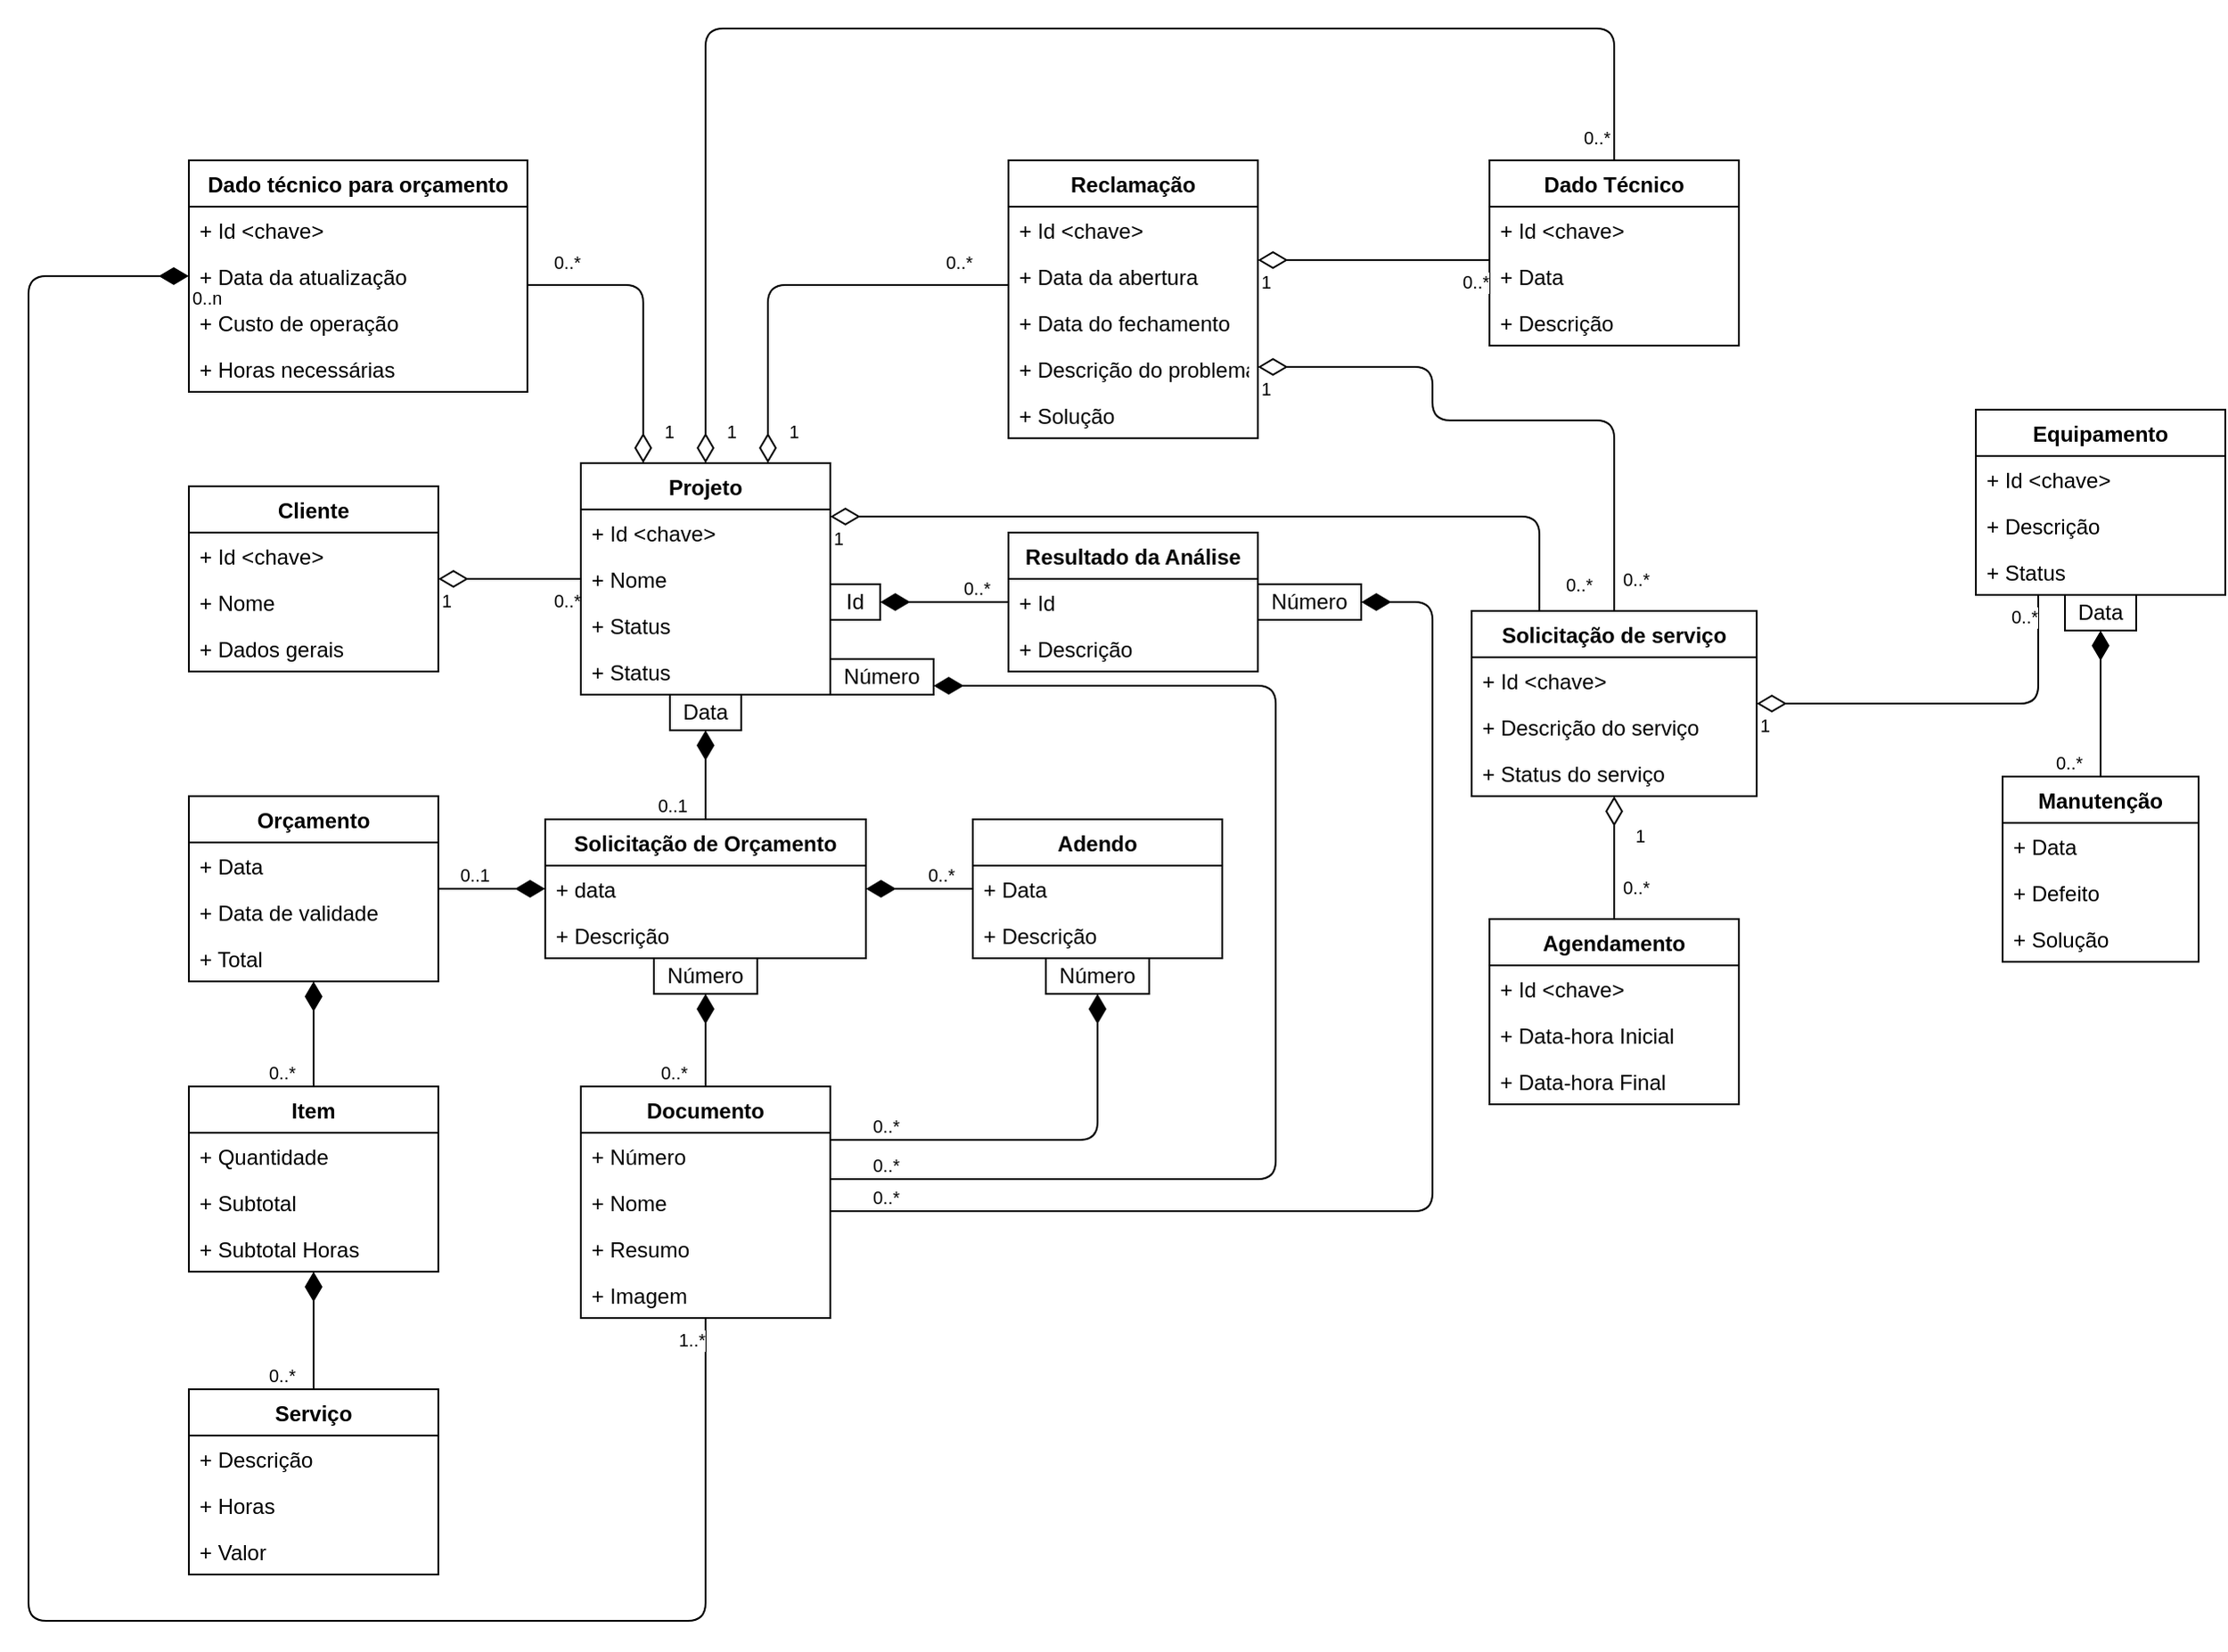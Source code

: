 <mxfile version="13.1.2" type="google"><diagram id="Xtl_frcXwv0-rgg527Lv" name="Page-1"><mxGraphModel dx="865" dy="480" grid="1" gridSize="10" guides="1" tooltips="1" connect="1" arrows="1" fold="1" page="1" pageScale="1" pageWidth="1654" pageHeight="1169" math="0" shadow="0"><root><mxCell id="0"/><mxCell id="1" parent="0"/><mxCell id="OurGnetzoIfqYO8myGgd-20" value="" style="endArrow=none;html=1;endSize=12;startArrow=diamondThin;startSize=14;startFill=0;edgeStyle=orthogonalEdgeStyle;endFill=0;" parent="1" source="OurGnetzoIfqYO8myGgd-1" target="OurGnetzoIfqYO8myGgd-5" edge="1"><mxGeometry relative="1" as="geometry"><mxPoint x="462" y="404" as="sourcePoint"/><mxPoint x="622" y="404" as="targetPoint"/></mxGeometry></mxCell><mxCell id="OurGnetzoIfqYO8myGgd-21" value="1" style="resizable=0;html=1;align=left;verticalAlign=top;labelBackgroundColor=#ffffff;fontSize=10;" parent="OurGnetzoIfqYO8myGgd-20" connectable="0" vertex="1"><mxGeometry x="-1" relative="1" as="geometry"/></mxCell><mxCell id="OurGnetzoIfqYO8myGgd-22" value="0..*" style="resizable=0;html=1;align=right;verticalAlign=top;labelBackgroundColor=#ffffff;fontSize=10;" parent="OurGnetzoIfqYO8myGgd-20" connectable="0" vertex="1"><mxGeometry x="1" relative="1" as="geometry"/></mxCell><mxCell id="OurGnetzoIfqYO8myGgd-30" value="" style="endArrow=none;html=1;endSize=12;startArrow=diamondThin;startSize=14;startFill=1;edgeStyle=orthogonalEdgeStyle;endFill=0;exitX=0.5;exitY=1;exitDx=0;exitDy=0;" parent="1" source="MO0hjZRRdc9HG1jLuYUT-18" target="OurGnetzoIfqYO8myGgd-23" edge="1"><mxGeometry relative="1" as="geometry"><mxPoint x="582" y="510" as="sourcePoint"/><mxPoint x="632" y="454" as="targetPoint"/></mxGeometry></mxCell><mxCell id="OurGnetzoIfqYO8myGgd-31" value="" style="resizable=0;html=1;align=left;verticalAlign=top;labelBackgroundColor=#ffffff;fontSize=10;" parent="OurGnetzoIfqYO8myGgd-30" connectable="0" vertex="1"><mxGeometry x="-1" relative="1" as="geometry"/></mxCell><mxCell id="OurGnetzoIfqYO8myGgd-32" value="0..1" style="resizable=0;html=1;align=right;verticalAlign=top;labelBackgroundColor=#ffffff;fontSize=10;" parent="OurGnetzoIfqYO8myGgd-30" connectable="0" vertex="1"><mxGeometry x="1" relative="1" as="geometry"><mxPoint x="-10" y="-20" as="offset"/></mxGeometry></mxCell><mxCell id="OurGnetzoIfqYO8myGgd-37" value="" style="endArrow=none;html=1;endSize=12;startArrow=diamondThin;startSize=14;startFill=1;edgeStyle=orthogonalEdgeStyle;endFill=0;exitX=0.5;exitY=1;exitDx=0;exitDy=0;" parent="1" source="MO0hjZRRdc9HG1jLuYUT-7" target="OurGnetzoIfqYO8myGgd-33" edge="1"><mxGeometry relative="1" as="geometry"><mxPoint x="582" y="660" as="sourcePoint"/><mxPoint x="712" y="654" as="targetPoint"/></mxGeometry></mxCell><mxCell id="OurGnetzoIfqYO8myGgd-38" value="" style="resizable=0;html=1;align=left;verticalAlign=top;labelBackgroundColor=#ffffff;fontSize=10;" parent="OurGnetzoIfqYO8myGgd-37" connectable="0" vertex="1"><mxGeometry x="-1" relative="1" as="geometry"/></mxCell><mxCell id="OurGnetzoIfqYO8myGgd-39" value="0..*" style="resizable=0;html=1;align=right;verticalAlign=top;labelBackgroundColor=#ffffff;fontSize=10;" parent="OurGnetzoIfqYO8myGgd-37" connectable="0" vertex="1"><mxGeometry x="1" relative="1" as="geometry"><mxPoint x="-10" y="-20" as="offset"/></mxGeometry></mxCell><mxCell id="OurGnetzoIfqYO8myGgd-44" value="" style="endArrow=none;html=1;endSize=12;startArrow=diamondThin;startSize=14;startFill=1;edgeStyle=orthogonalEdgeStyle;endFill=0;" parent="1" source="OurGnetzoIfqYO8myGgd-23" target="OurGnetzoIfqYO8myGgd-40" edge="1"><mxGeometry relative="1" as="geometry"><mxPoint x="592" y="632" as="sourcePoint"/><mxPoint x="592" y="754" as="targetPoint"/></mxGeometry></mxCell><mxCell id="OurGnetzoIfqYO8myGgd-45" value="" style="resizable=0;html=1;align=left;verticalAlign=top;labelBackgroundColor=#ffffff;fontSize=10;" parent="OurGnetzoIfqYO8myGgd-44" connectable="0" vertex="1"><mxGeometry x="-1" relative="1" as="geometry"/></mxCell><mxCell id="OurGnetzoIfqYO8myGgd-46" value="0..*" style="resizable=0;html=1;align=right;verticalAlign=top;labelBackgroundColor=#ffffff;fontSize=10;" parent="OurGnetzoIfqYO8myGgd-44" connectable="0" vertex="1"><mxGeometry x="1" relative="1" as="geometry"><mxPoint x="-10" y="-20" as="offset"/></mxGeometry></mxCell><mxCell id="OurGnetzoIfqYO8myGgd-47" value="" style="endArrow=none;html=1;endSize=12;startArrow=diamondThin;startSize=14;startFill=1;edgeStyle=orthogonalEdgeStyle;endFill=0;exitX=0.5;exitY=1;exitDx=0;exitDy=0;" parent="1" source="MO0hjZRRdc9HG1jLuYUT-8" target="OurGnetzoIfqYO8myGgd-33" edge="1"><mxGeometry relative="1" as="geometry"><mxPoint x="802" y="690" as="sourcePoint"/><mxPoint x="592" y="754.0" as="targetPoint"/><Array as="points"><mxPoint x="802" y="724"/></Array></mxGeometry></mxCell><mxCell id="OurGnetzoIfqYO8myGgd-48" value="" style="resizable=0;html=1;align=left;verticalAlign=top;labelBackgroundColor=#ffffff;fontSize=10;" parent="OurGnetzoIfqYO8myGgd-47" connectable="0" vertex="1"><mxGeometry x="-1" relative="1" as="geometry"/></mxCell><mxCell id="OurGnetzoIfqYO8myGgd-49" value="0..*" style="resizable=0;html=1;align=right;verticalAlign=top;labelBackgroundColor=#ffffff;fontSize=10;" parent="OurGnetzoIfqYO8myGgd-47" connectable="0" vertex="1"><mxGeometry x="1" relative="1" as="geometry"><mxPoint x="39.72" y="-20" as="offset"/></mxGeometry></mxCell><mxCell id="OurGnetzoIfqYO8myGgd-53" value="" style="endArrow=none;html=1;endSize=12;startArrow=diamondThin;startSize=14;startFill=1;edgeStyle=orthogonalEdgeStyle;endFill=0;exitX=1;exitY=0.75;exitDx=0;exitDy=0;" parent="1" source="MO0hjZRRdc9HG1jLuYUT-10" target="OurGnetzoIfqYO8myGgd-33" edge="1"><mxGeometry relative="1" as="geometry"><mxPoint x="730" y="459" as="sourcePoint"/><mxPoint x="672" y="805.966" as="targetPoint"/><Array as="points"><mxPoint x="902" y="469"/><mxPoint x="902" y="746"/></Array></mxGeometry></mxCell><mxCell id="OurGnetzoIfqYO8myGgd-54" value="" style="resizable=0;html=1;align=left;verticalAlign=top;labelBackgroundColor=#ffffff;fontSize=10;" parent="OurGnetzoIfqYO8myGgd-53" connectable="0" vertex="1"><mxGeometry x="-1" relative="1" as="geometry"/></mxCell><mxCell id="OurGnetzoIfqYO8myGgd-55" value="0..*" style="resizable=0;html=1;align=right;verticalAlign=top;labelBackgroundColor=#ffffff;fontSize=10;" parent="OurGnetzoIfqYO8myGgd-53" connectable="0" vertex="1"><mxGeometry x="1" relative="1" as="geometry"><mxPoint x="39.72" y="-20" as="offset"/></mxGeometry></mxCell><mxCell id="OurGnetzoIfqYO8myGgd-60" value="" style="endArrow=none;html=1;endSize=12;startArrow=diamondThin;startSize=14;startFill=1;edgeStyle=orthogonalEdgeStyle;endFill=0;exitX=1;exitY=0.5;exitDx=0;exitDy=0;" parent="1" source="MO0hjZRRdc9HG1jLuYUT-9" target="OurGnetzoIfqYO8myGgd-56" edge="1"><mxGeometry relative="1" as="geometry"><mxPoint x="710" y="422" as="sourcePoint"/><mxPoint x="857" y="424.0" as="targetPoint"/></mxGeometry></mxCell><mxCell id="OurGnetzoIfqYO8myGgd-61" value="" style="resizable=0;html=1;align=left;verticalAlign=top;labelBackgroundColor=#ffffff;fontSize=10;" parent="OurGnetzoIfqYO8myGgd-60" connectable="0" vertex="1"><mxGeometry x="-1" relative="1" as="geometry"/></mxCell><mxCell id="OurGnetzoIfqYO8myGgd-62" value="0..*" style="resizable=0;html=1;align=right;verticalAlign=top;labelBackgroundColor=#ffffff;fontSize=10;" parent="OurGnetzoIfqYO8myGgd-60" connectable="0" vertex="1"><mxGeometry x="1" relative="1" as="geometry"><mxPoint x="-10" y="-20" as="offset"/></mxGeometry></mxCell><mxCell id="OurGnetzoIfqYO8myGgd-63" value="" style="endArrow=none;html=1;endSize=12;startArrow=diamondThin;startSize=14;startFill=1;edgeStyle=orthogonalEdgeStyle;endFill=0;exitX=1;exitY=0.5;exitDx=0;exitDy=0;" parent="1" source="MO0hjZRRdc9HG1jLuYUT-13" target="OurGnetzoIfqYO8myGgd-33" edge="1"><mxGeometry relative="1" as="geometry"><mxPoint x="990" y="470" as="sourcePoint"/><mxPoint x="662" y="803.966" as="targetPoint"/><Array as="points"><mxPoint x="990" y="422"/><mxPoint x="990" y="764"/></Array></mxGeometry></mxCell><mxCell id="OurGnetzoIfqYO8myGgd-64" value="" style="resizable=0;html=1;align=left;verticalAlign=top;labelBackgroundColor=#ffffff;fontSize=10;" parent="OurGnetzoIfqYO8myGgd-63" connectable="0" vertex="1"><mxGeometry x="-1" relative="1" as="geometry"/></mxCell><mxCell id="OurGnetzoIfqYO8myGgd-65" value="0..*" style="resizable=0;html=1;align=right;verticalAlign=top;labelBackgroundColor=#ffffff;fontSize=10;" parent="OurGnetzoIfqYO8myGgd-63" connectable="0" vertex="1"><mxGeometry x="1" relative="1" as="geometry"><mxPoint x="39.72" y="-20" as="offset"/></mxGeometry></mxCell><mxCell id="OurGnetzoIfqYO8myGgd-70" value="" style="endArrow=none;html=1;endSize=12;startArrow=diamondThin;startSize=14;startFill=1;edgeStyle=orthogonalEdgeStyle;endFill=0;" parent="1" source="OurGnetzoIfqYO8myGgd-23" target="OurGnetzoIfqYO8myGgd-66" edge="1"><mxGeometry relative="1" as="geometry"><mxPoint x="682" y="593" as="sourcePoint"/><mxPoint x="402" y="594" as="targetPoint"/></mxGeometry></mxCell><mxCell id="OurGnetzoIfqYO8myGgd-71" value="" style="resizable=0;html=1;align=left;verticalAlign=top;labelBackgroundColor=#ffffff;fontSize=10;" parent="OurGnetzoIfqYO8myGgd-70" connectable="0" vertex="1"><mxGeometry x="-1" relative="1" as="geometry"/></mxCell><mxCell id="OurGnetzoIfqYO8myGgd-72" value="0..1" style="resizable=0;html=1;align=right;verticalAlign=top;labelBackgroundColor=#ffffff;fontSize=10;" parent="OurGnetzoIfqYO8myGgd-70" connectable="0" vertex="1"><mxGeometry x="1" relative="1" as="geometry"><mxPoint x="29.95" y="-20" as="offset"/></mxGeometry></mxCell><mxCell id="fzng8ZVXd2owZVXZDrKV-5" value="" style="endArrow=none;html=1;endSize=12;startArrow=diamondThin;startSize=14;startFill=1;edgeStyle=orthogonalEdgeStyle;endFill=0;" parent="1" source="OurGnetzoIfqYO8myGgd-66" target="fzng8ZVXd2owZVXZDrKV-1" edge="1"><mxGeometry relative="1" as="geometry"><mxPoint x="402" y="635" as="sourcePoint"/><mxPoint x="402" y="757" as="targetPoint"/></mxGeometry></mxCell><mxCell id="fzng8ZVXd2owZVXZDrKV-6" value="" style="resizable=0;html=1;align=left;verticalAlign=top;labelBackgroundColor=#ffffff;fontSize=10;" parent="fzng8ZVXd2owZVXZDrKV-5" connectable="0" vertex="1"><mxGeometry x="-1" relative="1" as="geometry"/></mxCell><mxCell id="fzng8ZVXd2owZVXZDrKV-7" value="0..*" style="resizable=0;html=1;align=right;verticalAlign=top;labelBackgroundColor=#ffffff;fontSize=10;" parent="fzng8ZVXd2owZVXZDrKV-5" connectable="0" vertex="1"><mxGeometry x="1" relative="1" as="geometry"><mxPoint x="-10" y="-20" as="offset"/></mxGeometry></mxCell><mxCell id="fzng8ZVXd2owZVXZDrKV-12" value="" style="endArrow=none;html=1;endSize=12;startArrow=diamondThin;startSize=14;startFill=1;edgeStyle=orthogonalEdgeStyle;endFill=0;" parent="1" source="fzng8ZVXd2owZVXZDrKV-1" target="fzng8ZVXd2owZVXZDrKV-8" edge="1"><mxGeometry relative="1" as="geometry"><mxPoint x="372.0" y="645" as="sourcePoint"/><mxPoint x="372.0" y="704" as="targetPoint"/></mxGeometry></mxCell><mxCell id="fzng8ZVXd2owZVXZDrKV-13" value="" style="resizable=0;html=1;align=left;verticalAlign=top;labelBackgroundColor=#ffffff;fontSize=10;" parent="fzng8ZVXd2owZVXZDrKV-12" connectable="0" vertex="1"><mxGeometry x="-1" relative="1" as="geometry"/></mxCell><mxCell id="fzng8ZVXd2owZVXZDrKV-14" value="0..*" style="resizable=0;html=1;align=right;verticalAlign=top;labelBackgroundColor=#ffffff;fontSize=10;" parent="fzng8ZVXd2owZVXZDrKV-12" connectable="0" vertex="1"><mxGeometry x="1" relative="1" as="geometry"><mxPoint x="-10" y="-20" as="offset"/></mxGeometry></mxCell><mxCell id="fzng8ZVXd2owZVXZDrKV-27" value="" style="endArrow=none;html=1;endSize=12;startArrow=diamondThin;startSize=14;startFill=0;edgeStyle=orthogonalEdgeStyle;endFill=0;" parent="1" source="OurGnetzoIfqYO8myGgd-5" target="fzng8ZVXd2owZVXZDrKV-20" edge="1"><mxGeometry relative="1" as="geometry"><mxPoint x="802.0" y="357" as="sourcePoint"/><mxPoint x="1000" y="400" as="targetPoint"/><Array as="points"><mxPoint x="1050" y="374"/></Array></mxGeometry></mxCell><mxCell id="fzng8ZVXd2owZVXZDrKV-28" value="1" style="resizable=0;html=1;align=left;verticalAlign=top;labelBackgroundColor=#ffffff;fontSize=10;" parent="fzng8ZVXd2owZVXZDrKV-27" connectable="0" vertex="1"><mxGeometry x="-1" relative="1" as="geometry"/></mxCell><mxCell id="fzng8ZVXd2owZVXZDrKV-29" value="0..*" style="resizable=0;html=1;align=right;verticalAlign=top;labelBackgroundColor=#ffffff;fontSize=10;" parent="fzng8ZVXd2owZVXZDrKV-27" connectable="0" vertex="1"><mxGeometry x="1" relative="1" as="geometry"><mxPoint x="30" y="-27" as="offset"/></mxGeometry></mxCell><mxCell id="fzng8ZVXd2owZVXZDrKV-30" value="" style="endArrow=none;html=1;endSize=12;startArrow=diamondThin;startSize=14;startFill=0;edgeStyle=orthogonalEdgeStyle;endFill=0;" parent="1" source="fzng8ZVXd2owZVXZDrKV-20" target="fzng8ZVXd2owZVXZDrKV-15" edge="1"><mxGeometry relative="1" as="geometry"><mxPoint x="1302" y="444" as="sourcePoint"/><mxPoint x="1302" y="524" as="targetPoint"/></mxGeometry></mxCell><mxCell id="fzng8ZVXd2owZVXZDrKV-31" value="1" style="resizable=0;html=1;align=left;verticalAlign=top;labelBackgroundColor=#ffffff;fontSize=10;" parent="fzng8ZVXd2owZVXZDrKV-30" connectable="0" vertex="1"><mxGeometry x="-1" relative="1" as="geometry"><mxPoint x="10" y="10" as="offset"/></mxGeometry></mxCell><mxCell id="fzng8ZVXd2owZVXZDrKV-32" value="0..*" style="resizable=0;html=1;align=right;verticalAlign=top;labelBackgroundColor=#ffffff;fontSize=10;" parent="fzng8ZVXd2owZVXZDrKV-30" connectable="0" vertex="1"><mxGeometry x="1" relative="1" as="geometry"><mxPoint x="20" y="-30" as="offset"/></mxGeometry></mxCell><mxCell id="fzng8ZVXd2owZVXZDrKV-37" value="" style="endArrow=none;html=1;endSize=12;startArrow=diamondThin;startSize=14;startFill=0;edgeStyle=orthogonalEdgeStyle;endFill=0;" parent="1" source="fzng8ZVXd2owZVXZDrKV-20" target="fzng8ZVXd2owZVXZDrKV-33" edge="1"><mxGeometry relative="1" as="geometry"><mxPoint x="662" y="384" as="sourcePoint"/><mxPoint x="1082" y="384" as="targetPoint"/><Array as="points"><mxPoint x="1330" y="479"/></Array></mxGeometry></mxCell><mxCell id="fzng8ZVXd2owZVXZDrKV-38" value="1" style="resizable=0;html=1;align=left;verticalAlign=top;labelBackgroundColor=#ffffff;fontSize=10;" parent="fzng8ZVXd2owZVXZDrKV-37" connectable="0" vertex="1"><mxGeometry x="-1" relative="1" as="geometry"/></mxCell><mxCell id="fzng8ZVXd2owZVXZDrKV-39" value="0..*" style="resizable=0;html=1;align=right;verticalAlign=top;labelBackgroundColor=#ffffff;fontSize=10;" parent="fzng8ZVXd2owZVXZDrKV-37" connectable="0" vertex="1"><mxGeometry x="1" relative="1" as="geometry"/></mxCell><mxCell id="fzng8ZVXd2owZVXZDrKV-44" value="" style="endArrow=none;html=1;endSize=12;startArrow=diamondThin;startSize=14;startFill=1;edgeStyle=orthogonalEdgeStyle;entryX=0.5;entryY=0;entryDx=0;entryDy=0;endFill=0;exitX=0.5;exitY=1;exitDx=0;exitDy=0;" parent="1" source="MO0hjZRRdc9HG1jLuYUT-4" target="fzng8ZVXd2owZVXZDrKV-40" edge="1"><mxGeometry relative="1" as="geometry"><mxPoint x="1365" y="460" as="sourcePoint"/><mxPoint x="592" y="554" as="targetPoint"/></mxGeometry></mxCell><mxCell id="fzng8ZVXd2owZVXZDrKV-45" value="" style="resizable=0;html=1;align=left;verticalAlign=top;labelBackgroundColor=#ffffff;fontSize=10;" parent="fzng8ZVXd2owZVXZDrKV-44" connectable="0" vertex="1"><mxGeometry x="-1" relative="1" as="geometry"/></mxCell><mxCell id="fzng8ZVXd2owZVXZDrKV-46" value="0..*" style="resizable=0;html=1;align=right;verticalAlign=top;labelBackgroundColor=#ffffff;fontSize=10;" parent="fzng8ZVXd2owZVXZDrKV-44" connectable="0" vertex="1"><mxGeometry x="1" relative="1" as="geometry"><mxPoint x="-10" y="-20" as="offset"/></mxGeometry></mxCell><mxCell id="fzng8ZVXd2owZVXZDrKV-52" value="" style="endArrow=none;html=1;endSize=12;startArrow=diamondThin;startSize=14;startFill=1;edgeStyle=orthogonalEdgeStyle;endFill=0;" parent="1" source="fzng8ZVXd2owZVXZDrKV-47" target="OurGnetzoIfqYO8myGgd-33" edge="1"><mxGeometry relative="1" as="geometry"><mxPoint x="2" y="635" as="sourcePoint"/><mxPoint x="162" y="635" as="targetPoint"/><Array as="points"><mxPoint x="202" y="239"/><mxPoint x="202" y="994"/><mxPoint x="582" y="994"/></Array></mxGeometry></mxCell><mxCell id="fzng8ZVXd2owZVXZDrKV-53" value="0..n" style="resizable=0;html=1;align=left;verticalAlign=top;labelBackgroundColor=#ffffff;fontSize=10;" parent="fzng8ZVXd2owZVXZDrKV-52" connectable="0" vertex="1"><mxGeometry x="-1" relative="1" as="geometry"/></mxCell><mxCell id="fzng8ZVXd2owZVXZDrKV-54" value="1..*" style="resizable=0;html=1;align=right;verticalAlign=top;labelBackgroundColor=#ffffff;fontSize=10;" parent="fzng8ZVXd2owZVXZDrKV-52" connectable="0" vertex="1"><mxGeometry x="1" relative="1" as="geometry"/></mxCell><mxCell id="fzng8ZVXd2owZVXZDrKV-55" value="" style="endArrow=none;html=1;endSize=12;startArrow=diamondThin;startSize=14;startFill=0;edgeStyle=orthogonalEdgeStyle;exitX=0.25;exitY=0;exitDx=0;exitDy=0;endFill=0;" parent="1" source="OurGnetzoIfqYO8myGgd-5" target="fzng8ZVXd2owZVXZDrKV-47" edge="1"><mxGeometry relative="1" as="geometry"><mxPoint x="622" y="204" as="sourcePoint"/><mxPoint x="522" y="323" as="targetPoint"/><Array as="points"><mxPoint x="547" y="244"/></Array></mxGeometry></mxCell><mxCell id="fzng8ZVXd2owZVXZDrKV-56" value="1" style="resizable=0;html=1;align=left;verticalAlign=top;labelBackgroundColor=#ffffff;fontSize=10;" parent="fzng8ZVXd2owZVXZDrKV-55" connectable="0" vertex="1"><mxGeometry x="-1" relative="1" as="geometry"><mxPoint x="10" y="-30" as="offset"/></mxGeometry></mxCell><mxCell id="fzng8ZVXd2owZVXZDrKV-57" value="0..*" style="resizable=0;html=1;align=right;verticalAlign=top;labelBackgroundColor=#ffffff;fontSize=10;" parent="fzng8ZVXd2owZVXZDrKV-55" connectable="0" vertex="1"><mxGeometry x="1" relative="1" as="geometry"><mxPoint x="30" y="-25" as="offset"/></mxGeometry></mxCell><mxCell id="fzng8ZVXd2owZVXZDrKV-64" value="" style="endArrow=none;html=1;endSize=12;startArrow=diamondThin;startSize=14;startFill=0;edgeStyle=orthogonalEdgeStyle;exitX=0.75;exitY=0;exitDx=0;exitDy=0;endFill=0;" parent="1" source="OurGnetzoIfqYO8myGgd-5" target="fzng8ZVXd2owZVXZDrKV-58" edge="1"><mxGeometry relative="1" as="geometry"><mxPoint x="557" y="354" as="sourcePoint"/><mxPoint x="492" y="249" as="targetPoint"/><Array as="points"><mxPoint x="617" y="244"/></Array></mxGeometry></mxCell><mxCell id="fzng8ZVXd2owZVXZDrKV-65" value="1" style="resizable=0;html=1;align=left;verticalAlign=top;labelBackgroundColor=#ffffff;fontSize=10;" parent="fzng8ZVXd2owZVXZDrKV-64" connectable="0" vertex="1"><mxGeometry x="-1" relative="1" as="geometry"><mxPoint x="10" y="-30" as="offset"/></mxGeometry></mxCell><mxCell id="fzng8ZVXd2owZVXZDrKV-66" value="0..*" style="resizable=0;html=1;align=right;verticalAlign=top;labelBackgroundColor=#ffffff;fontSize=10;" parent="fzng8ZVXd2owZVXZDrKV-64" connectable="0" vertex="1"><mxGeometry x="1" relative="1" as="geometry"><mxPoint x="-20" y="-25" as="offset"/></mxGeometry></mxCell><mxCell id="fzng8ZVXd2owZVXZDrKV-67" value="" style="endArrow=none;html=1;endSize=12;startArrow=diamondThin;startSize=14;startFill=0;edgeStyle=orthogonalEdgeStyle;entryX=0.5;entryY=0;entryDx=0;entryDy=0;endFill=0;" parent="1" source="fzng8ZVXd2owZVXZDrKV-58" target="fzng8ZVXd2owZVXZDrKV-20" edge="1"><mxGeometry relative="1" as="geometry"><mxPoint x="982" y="214" as="sourcePoint"/><mxPoint x="1092" y="312" as="targetPoint"/><Array as="points"><mxPoint x="990" y="290"/><mxPoint x="990" y="320"/><mxPoint x="1092" y="320"/></Array></mxGeometry></mxCell><mxCell id="fzng8ZVXd2owZVXZDrKV-68" value="1" style="resizable=0;html=1;align=left;verticalAlign=top;labelBackgroundColor=#ffffff;fontSize=10;" parent="fzng8ZVXd2owZVXZDrKV-67" connectable="0" vertex="1"><mxGeometry x="-1" relative="1" as="geometry"/></mxCell><mxCell id="fzng8ZVXd2owZVXZDrKV-69" value="0..*" style="resizable=0;html=1;align=right;verticalAlign=top;labelBackgroundColor=#ffffff;fontSize=10;" parent="fzng8ZVXd2owZVXZDrKV-67" connectable="0" vertex="1"><mxGeometry x="1" relative="1" as="geometry"><mxPoint x="20" y="-30" as="offset"/></mxGeometry></mxCell><mxCell id="fzng8ZVXd2owZVXZDrKV-70" value="Dado Técnico" style="swimlane;fontStyle=1;childLayout=stackLayout;horizontal=1;startSize=26;fillColor=none;horizontalStack=0;resizeParent=1;resizeParentMax=0;resizeLast=0;collapsible=1;marginBottom=0;" parent="1" vertex="1"><mxGeometry x="1022" y="174" width="140" height="104" as="geometry"/></mxCell><mxCell id="fzng8ZVXd2owZVXZDrKV-71" value="+ Id &lt;chave&gt;" style="text;strokeColor=none;fillColor=none;align=left;verticalAlign=top;spacingLeft=4;spacingRight=4;overflow=hidden;rotatable=0;points=[[0,0.5],[1,0.5]];portConstraint=eastwest;" parent="fzng8ZVXd2owZVXZDrKV-70" vertex="1"><mxGeometry y="26" width="140" height="26" as="geometry"/></mxCell><mxCell id="fzng8ZVXd2owZVXZDrKV-72" value="+ Data" style="text;strokeColor=none;fillColor=none;align=left;verticalAlign=top;spacingLeft=4;spacingRight=4;overflow=hidden;rotatable=0;points=[[0,0.5],[1,0.5]];portConstraint=eastwest;" parent="fzng8ZVXd2owZVXZDrKV-70" vertex="1"><mxGeometry y="52" width="140" height="26" as="geometry"/></mxCell><mxCell id="fzng8ZVXd2owZVXZDrKV-73" value="+ Descrição" style="text;strokeColor=none;fillColor=none;align=left;verticalAlign=top;spacingLeft=4;spacingRight=4;overflow=hidden;rotatable=0;points=[[0,0.5],[1,0.5]];portConstraint=eastwest;" parent="fzng8ZVXd2owZVXZDrKV-70" vertex="1"><mxGeometry y="78" width="140" height="26" as="geometry"/></mxCell><mxCell id="fzng8ZVXd2owZVXZDrKV-47" value="Dado técnico para orçamento" style="swimlane;fontStyle=1;childLayout=stackLayout;horizontal=1;startSize=26;fillColor=none;horizontalStack=0;resizeParent=1;resizeParentMax=0;resizeLast=0;collapsible=1;marginBottom=0;" parent="1" vertex="1"><mxGeometry x="292" y="174" width="190" height="130" as="geometry"/></mxCell><mxCell id="fzng8ZVXd2owZVXZDrKV-48" value="+ Id &lt;chave&gt;" style="text;strokeColor=none;fillColor=none;align=left;verticalAlign=top;spacingLeft=4;spacingRight=4;overflow=hidden;rotatable=0;points=[[0,0.5],[1,0.5]];portConstraint=eastwest;" parent="fzng8ZVXd2owZVXZDrKV-47" vertex="1"><mxGeometry y="26" width="190" height="26" as="geometry"/></mxCell><mxCell id="fzng8ZVXd2owZVXZDrKV-49" value="+ Data da atualização" style="text;strokeColor=none;fillColor=none;align=left;verticalAlign=top;spacingLeft=4;spacingRight=4;overflow=hidden;rotatable=0;points=[[0,0.5],[1,0.5]];portConstraint=eastwest;" parent="fzng8ZVXd2owZVXZDrKV-47" vertex="1"><mxGeometry y="52" width="190" height="26" as="geometry"/></mxCell><mxCell id="fzng8ZVXd2owZVXZDrKV-50" value="+ Custo de operação" style="text;strokeColor=none;fillColor=none;align=left;verticalAlign=top;spacingLeft=4;spacingRight=4;overflow=hidden;rotatable=0;points=[[0,0.5],[1,0.5]];portConstraint=eastwest;" parent="fzng8ZVXd2owZVXZDrKV-47" vertex="1"><mxGeometry y="78" width="190" height="26" as="geometry"/></mxCell><mxCell id="fzng8ZVXd2owZVXZDrKV-51" value="+ Horas necessárias" style="text;strokeColor=none;fillColor=none;align=left;verticalAlign=top;spacingLeft=4;spacingRight=4;overflow=hidden;rotatable=0;points=[[0,0.5],[1,0.5]];portConstraint=eastwest;" parent="fzng8ZVXd2owZVXZDrKV-47" vertex="1"><mxGeometry y="104" width="190" height="26" as="geometry"/></mxCell><mxCell id="fzng8ZVXd2owZVXZDrKV-58" value="Reclamação" style="swimlane;fontStyle=1;childLayout=stackLayout;horizontal=1;startSize=26;fillColor=none;horizontalStack=0;resizeParent=1;resizeParentMax=0;resizeLast=0;collapsible=1;marginBottom=0;" parent="1" vertex="1"><mxGeometry x="752" y="174" width="140" height="156" as="geometry"/></mxCell><mxCell id="fzng8ZVXd2owZVXZDrKV-59" value="+ Id &lt;chave&gt;" style="text;strokeColor=none;fillColor=none;align=left;verticalAlign=top;spacingLeft=4;spacingRight=4;overflow=hidden;rotatable=0;points=[[0,0.5],[1,0.5]];portConstraint=eastwest;" parent="fzng8ZVXd2owZVXZDrKV-58" vertex="1"><mxGeometry y="26" width="140" height="26" as="geometry"/></mxCell><mxCell id="fzng8ZVXd2owZVXZDrKV-60" value="+ Data da abertura" style="text;strokeColor=none;fillColor=none;align=left;verticalAlign=top;spacingLeft=4;spacingRight=4;overflow=hidden;rotatable=0;points=[[0,0.5],[1,0.5]];portConstraint=eastwest;" parent="fzng8ZVXd2owZVXZDrKV-58" vertex="1"><mxGeometry y="52" width="140" height="26" as="geometry"/></mxCell><mxCell id="fzng8ZVXd2owZVXZDrKV-61" value="+ Data do fechamento" style="text;strokeColor=none;fillColor=none;align=left;verticalAlign=top;spacingLeft=4;spacingRight=4;overflow=hidden;rotatable=0;points=[[0,0.5],[1,0.5]];portConstraint=eastwest;" parent="fzng8ZVXd2owZVXZDrKV-58" vertex="1"><mxGeometry y="78" width="140" height="26" as="geometry"/></mxCell><mxCell id="fzng8ZVXd2owZVXZDrKV-62" value="+ Descrição do problema" style="text;strokeColor=none;fillColor=none;align=left;verticalAlign=top;spacingLeft=4;spacingRight=4;overflow=hidden;rotatable=0;points=[[0,0.5],[1,0.5]];portConstraint=eastwest;" parent="fzng8ZVXd2owZVXZDrKV-58" vertex="1"><mxGeometry y="104" width="140" height="26" as="geometry"/></mxCell><mxCell id="fzng8ZVXd2owZVXZDrKV-63" value="+ Solução" style="text;strokeColor=none;fillColor=none;align=left;verticalAlign=top;spacingLeft=4;spacingRight=4;overflow=hidden;rotatable=0;points=[[0,0.5],[1,0.5]];portConstraint=eastwest;" parent="fzng8ZVXd2owZVXZDrKV-58" vertex="1"><mxGeometry y="130" width="140" height="26" as="geometry"/></mxCell><mxCell id="OurGnetzoIfqYO8myGgd-33" value="Documento" style="swimlane;fontStyle=1;childLayout=stackLayout;horizontal=1;startSize=26;fillColor=none;horizontalStack=0;resizeParent=1;resizeParentMax=0;resizeLast=0;collapsible=1;marginBottom=0;" parent="1" vertex="1"><mxGeometry x="512" y="694" width="140" height="130" as="geometry"/></mxCell><mxCell id="MO0hjZRRdc9HG1jLuYUT-6" value="+ Número" style="text;strokeColor=none;fillColor=none;align=left;verticalAlign=top;spacingLeft=4;spacingRight=4;overflow=hidden;rotatable=0;points=[[0,0.5],[1,0.5]];portConstraint=eastwest;" vertex="1" parent="OurGnetzoIfqYO8myGgd-33"><mxGeometry y="26" width="140" height="26" as="geometry"/></mxCell><mxCell id="OurGnetzoIfqYO8myGgd-34" value="+ Nome" style="text;strokeColor=none;fillColor=none;align=left;verticalAlign=top;spacingLeft=4;spacingRight=4;overflow=hidden;rotatable=0;points=[[0,0.5],[1,0.5]];portConstraint=eastwest;" parent="OurGnetzoIfqYO8myGgd-33" vertex="1"><mxGeometry y="52" width="140" height="26" as="geometry"/></mxCell><mxCell id="OurGnetzoIfqYO8myGgd-35" value="+ Resumo" style="text;strokeColor=none;fillColor=none;align=left;verticalAlign=top;spacingLeft=4;spacingRight=4;overflow=hidden;rotatable=0;points=[[0,0.5],[1,0.5]];portConstraint=eastwest;" parent="OurGnetzoIfqYO8myGgd-33" vertex="1"><mxGeometry y="78" width="140" height="26" as="geometry"/></mxCell><mxCell id="OurGnetzoIfqYO8myGgd-36" value="+ Imagem" style="text;strokeColor=none;fillColor=none;align=left;verticalAlign=top;spacingLeft=4;spacingRight=4;overflow=hidden;rotatable=0;points=[[0,0.5],[1,0.5]];portConstraint=eastwest;" parent="OurGnetzoIfqYO8myGgd-33" vertex="1"><mxGeometry y="104" width="140" height="26" as="geometry"/></mxCell><mxCell id="OurGnetzoIfqYO8myGgd-1" value="Cliente" style="swimlane;fontStyle=1;childLayout=stackLayout;horizontal=1;startSize=26;fillColor=none;horizontalStack=0;resizeParent=1;resizeParentMax=0;resizeLast=0;collapsible=1;marginBottom=0;" parent="1" vertex="1"><mxGeometry x="292" y="357" width="140" height="104" as="geometry"/></mxCell><mxCell id="OurGnetzoIfqYO8myGgd-3" value="+ Id &lt;chave&gt;" style="text;strokeColor=none;fillColor=none;align=left;verticalAlign=top;spacingLeft=4;spacingRight=4;overflow=hidden;rotatable=0;points=[[0,0.5],[1,0.5]];portConstraint=eastwest;" parent="OurGnetzoIfqYO8myGgd-1" vertex="1"><mxGeometry y="26" width="140" height="26" as="geometry"/></mxCell><mxCell id="OurGnetzoIfqYO8myGgd-2" value="+ Nome" style="text;strokeColor=none;fillColor=none;align=left;verticalAlign=top;spacingLeft=4;spacingRight=4;overflow=hidden;rotatable=0;points=[[0,0.5],[1,0.5]];portConstraint=eastwest;" parent="OurGnetzoIfqYO8myGgd-1" vertex="1"><mxGeometry y="52" width="140" height="26" as="geometry"/></mxCell><mxCell id="OurGnetzoIfqYO8myGgd-4" value="+ Dados gerais" style="text;strokeColor=none;fillColor=none;align=left;verticalAlign=top;spacingLeft=4;spacingRight=4;overflow=hidden;rotatable=0;points=[[0,0.5],[1,0.5]];portConstraint=eastwest;" parent="OurGnetzoIfqYO8myGgd-1" vertex="1"><mxGeometry y="78" width="140" height="26" as="geometry"/></mxCell><mxCell id="OurGnetzoIfqYO8myGgd-66" value="Orçamento" style="swimlane;fontStyle=1;childLayout=stackLayout;horizontal=1;startSize=26;fillColor=none;horizontalStack=0;resizeParent=1;resizeParentMax=0;resizeLast=0;collapsible=1;marginBottom=0;" parent="1" vertex="1"><mxGeometry x="292" y="531" width="140" height="104" as="geometry"/></mxCell><mxCell id="OurGnetzoIfqYO8myGgd-67" value="+ Data" style="text;strokeColor=none;fillColor=none;align=left;verticalAlign=top;spacingLeft=4;spacingRight=4;overflow=hidden;rotatable=0;points=[[0,0.5],[1,0.5]];portConstraint=eastwest;" parent="OurGnetzoIfqYO8myGgd-66" vertex="1"><mxGeometry y="26" width="140" height="26" as="geometry"/></mxCell><mxCell id="OurGnetzoIfqYO8myGgd-68" value="+ Data de validade" style="text;strokeColor=none;fillColor=none;align=left;verticalAlign=top;spacingLeft=4;spacingRight=4;overflow=hidden;rotatable=0;points=[[0,0.5],[1,0.5]];portConstraint=eastwest;" parent="OurGnetzoIfqYO8myGgd-66" vertex="1"><mxGeometry y="52" width="140" height="26" as="geometry"/></mxCell><mxCell id="OurGnetzoIfqYO8myGgd-69" value="+ Total" style="text;strokeColor=none;fillColor=none;align=left;verticalAlign=top;spacingLeft=4;spacingRight=4;overflow=hidden;rotatable=0;points=[[0,0.5],[1,0.5]];portConstraint=eastwest;" parent="OurGnetzoIfqYO8myGgd-66" vertex="1"><mxGeometry y="78" width="140" height="26" as="geometry"/></mxCell><mxCell id="fzng8ZVXd2owZVXZDrKV-1" value="Item" style="swimlane;fontStyle=1;childLayout=stackLayout;horizontal=1;startSize=26;fillColor=none;horizontalStack=0;resizeParent=1;resizeParentMax=0;resizeLast=0;collapsible=1;marginBottom=0;" parent="1" vertex="1"><mxGeometry x="292" y="694" width="140" height="104" as="geometry"/></mxCell><mxCell id="fzng8ZVXd2owZVXZDrKV-2" value="+ Quantidade" style="text;strokeColor=none;fillColor=none;align=left;verticalAlign=top;spacingLeft=4;spacingRight=4;overflow=hidden;rotatable=0;points=[[0,0.5],[1,0.5]];portConstraint=eastwest;" parent="fzng8ZVXd2owZVXZDrKV-1" vertex="1"><mxGeometry y="26" width="140" height="26" as="geometry"/></mxCell><mxCell id="fzng8ZVXd2owZVXZDrKV-3" value="+ Subtotal" style="text;strokeColor=none;fillColor=none;align=left;verticalAlign=top;spacingLeft=4;spacingRight=4;overflow=hidden;rotatable=0;points=[[0,0.5],[1,0.5]];portConstraint=eastwest;" parent="fzng8ZVXd2owZVXZDrKV-1" vertex="1"><mxGeometry y="52" width="140" height="26" as="geometry"/></mxCell><mxCell id="fzng8ZVXd2owZVXZDrKV-4" value="+ Subtotal Horas" style="text;strokeColor=none;fillColor=none;align=left;verticalAlign=top;spacingLeft=4;spacingRight=4;overflow=hidden;rotatable=0;points=[[0,0.5],[1,0.5]];portConstraint=eastwest;" parent="fzng8ZVXd2owZVXZDrKV-1" vertex="1"><mxGeometry y="78" width="140" height="26" as="geometry"/></mxCell><mxCell id="fzng8ZVXd2owZVXZDrKV-8" value="Serviço" style="swimlane;fontStyle=1;childLayout=stackLayout;horizontal=1;startSize=26;fillColor=none;horizontalStack=0;resizeParent=1;resizeParentMax=0;resizeLast=0;collapsible=1;marginBottom=0;" parent="1" vertex="1"><mxGeometry x="292" y="864" width="140" height="104" as="geometry"/></mxCell><mxCell id="fzng8ZVXd2owZVXZDrKV-9" value="+ Descrição" style="text;strokeColor=none;fillColor=none;align=left;verticalAlign=top;spacingLeft=4;spacingRight=4;overflow=hidden;rotatable=0;points=[[0,0.5],[1,0.5]];portConstraint=eastwest;" parent="fzng8ZVXd2owZVXZDrKV-8" vertex="1"><mxGeometry y="26" width="140" height="26" as="geometry"/></mxCell><mxCell id="fzng8ZVXd2owZVXZDrKV-10" value="+ Horas" style="text;strokeColor=none;fillColor=none;align=left;verticalAlign=top;spacingLeft=4;spacingRight=4;overflow=hidden;rotatable=0;points=[[0,0.5],[1,0.5]];portConstraint=eastwest;" parent="fzng8ZVXd2owZVXZDrKV-8" vertex="1"><mxGeometry y="52" width="140" height="26" as="geometry"/></mxCell><mxCell id="fzng8ZVXd2owZVXZDrKV-11" value="+ Valor" style="text;strokeColor=none;fillColor=none;align=left;verticalAlign=top;spacingLeft=4;spacingRight=4;overflow=hidden;rotatable=0;points=[[0,0.5],[1,0.5]];portConstraint=eastwest;" parent="fzng8ZVXd2owZVXZDrKV-8" vertex="1"><mxGeometry y="78" width="140" height="26" as="geometry"/></mxCell><mxCell id="fzng8ZVXd2owZVXZDrKV-15" value="Agendamento" style="swimlane;fontStyle=1;childLayout=stackLayout;horizontal=1;startSize=26;fillColor=none;horizontalStack=0;resizeParent=1;resizeParentMax=0;resizeLast=0;collapsible=1;marginBottom=0;" parent="1" vertex="1"><mxGeometry x="1022" y="600" width="140" height="104" as="geometry"/></mxCell><mxCell id="fzng8ZVXd2owZVXZDrKV-16" value="+ Id &lt;chave&gt;" style="text;strokeColor=none;fillColor=none;align=left;verticalAlign=top;spacingLeft=4;spacingRight=4;overflow=hidden;rotatable=0;points=[[0,0.5],[1,0.5]];portConstraint=eastwest;" parent="fzng8ZVXd2owZVXZDrKV-15" vertex="1"><mxGeometry y="26" width="140" height="26" as="geometry"/></mxCell><mxCell id="fzng8ZVXd2owZVXZDrKV-17" value="+ Data-hora Inicial" style="text;strokeColor=none;fillColor=none;align=left;verticalAlign=top;spacingLeft=4;spacingRight=4;overflow=hidden;rotatable=0;points=[[0,0.5],[1,0.5]];portConstraint=eastwest;" parent="fzng8ZVXd2owZVXZDrKV-15" vertex="1"><mxGeometry y="52" width="140" height="26" as="geometry"/></mxCell><mxCell id="fzng8ZVXd2owZVXZDrKV-18" value="+ Data-hora Final" style="text;strokeColor=none;fillColor=none;align=left;verticalAlign=top;spacingLeft=4;spacingRight=4;overflow=hidden;rotatable=0;points=[[0,0.5],[1,0.5]];portConstraint=eastwest;" parent="fzng8ZVXd2owZVXZDrKV-15" vertex="1"><mxGeometry y="78" width="140" height="26" as="geometry"/></mxCell><mxCell id="fzng8ZVXd2owZVXZDrKV-20" value="Solicitação de serviço" style="swimlane;fontStyle=1;childLayout=stackLayout;horizontal=1;startSize=26;fillColor=none;horizontalStack=0;resizeParent=1;resizeParentMax=0;resizeLast=0;collapsible=1;marginBottom=0;" parent="1" vertex="1"><mxGeometry x="1012" y="427" width="160" height="104" as="geometry"/></mxCell><mxCell id="fzng8ZVXd2owZVXZDrKV-21" value="+ Id &lt;chave&gt;" style="text;strokeColor=none;fillColor=none;align=left;verticalAlign=top;spacingLeft=4;spacingRight=4;overflow=hidden;rotatable=0;points=[[0,0.5],[1,0.5]];portConstraint=eastwest;" parent="fzng8ZVXd2owZVXZDrKV-20" vertex="1"><mxGeometry y="26" width="160" height="26" as="geometry"/></mxCell><mxCell id="fzng8ZVXd2owZVXZDrKV-22" value="+ Descrição do serviço" style="text;strokeColor=none;fillColor=none;align=left;verticalAlign=top;spacingLeft=4;spacingRight=4;overflow=hidden;rotatable=0;points=[[0,0.5],[1,0.5]];portConstraint=eastwest;" parent="fzng8ZVXd2owZVXZDrKV-20" vertex="1"><mxGeometry y="52" width="160" height="26" as="geometry"/></mxCell><mxCell id="fzng8ZVXd2owZVXZDrKV-23" value="+ Status do serviço" style="text;strokeColor=none;fillColor=none;align=left;verticalAlign=top;spacingLeft=4;spacingRight=4;overflow=hidden;rotatable=0;points=[[0,0.5],[1,0.5]];portConstraint=eastwest;" parent="fzng8ZVXd2owZVXZDrKV-20" vertex="1"><mxGeometry y="78" width="160" height="26" as="geometry"/></mxCell><mxCell id="fzng8ZVXd2owZVXZDrKV-74" value="" style="endArrow=none;html=1;endSize=12;startArrow=diamondThin;startSize=14;startFill=0;edgeStyle=orthogonalEdgeStyle;endFill=0;" parent="1" source="fzng8ZVXd2owZVXZDrKV-58" target="fzng8ZVXd2owZVXZDrKV-70" edge="1"><mxGeometry relative="1" as="geometry"><mxPoint x="910" y="210" as="sourcePoint"/><mxPoint x="990" y="252" as="targetPoint"/><Array as="points"><mxPoint x="950" y="230"/><mxPoint x="950" y="230"/></Array></mxGeometry></mxCell><mxCell id="fzng8ZVXd2owZVXZDrKV-75" value="1" style="resizable=0;html=1;align=left;verticalAlign=top;labelBackgroundColor=#ffffff;fontSize=10;" parent="fzng8ZVXd2owZVXZDrKV-74" connectable="0" vertex="1"><mxGeometry x="-1" relative="1" as="geometry"/></mxCell><mxCell id="fzng8ZVXd2owZVXZDrKV-76" value="0..*" style="resizable=0;html=1;align=right;verticalAlign=top;labelBackgroundColor=#ffffff;fontSize=10;" parent="fzng8ZVXd2owZVXZDrKV-74" connectable="0" vertex="1"><mxGeometry x="1" relative="1" as="geometry"/></mxCell><mxCell id="fzng8ZVXd2owZVXZDrKV-78" value="" style="endArrow=none;html=1;endSize=12;startArrow=diamondThin;startSize=14;startFill=0;edgeStyle=orthogonalEdgeStyle;exitX=0.5;exitY=0;exitDx=0;exitDy=0;entryX=0.5;entryY=0;entryDx=0;entryDy=0;endFill=0;" parent="1" source="OurGnetzoIfqYO8myGgd-5" target="fzng8ZVXd2owZVXZDrKV-70" edge="1"><mxGeometry relative="1" as="geometry"><mxPoint x="627" y="354" as="sourcePoint"/><mxPoint x="1080" y="170" as="targetPoint"/><Array as="points"><mxPoint x="582" y="100"/><mxPoint x="1092" y="100"/></Array></mxGeometry></mxCell><mxCell id="fzng8ZVXd2owZVXZDrKV-79" value="1" style="resizable=0;html=1;align=left;verticalAlign=top;labelBackgroundColor=#ffffff;fontSize=10;" parent="fzng8ZVXd2owZVXZDrKV-78" connectable="0" vertex="1"><mxGeometry x="-1" relative="1" as="geometry"><mxPoint x="10" y="-30" as="offset"/></mxGeometry></mxCell><mxCell id="fzng8ZVXd2owZVXZDrKV-80" value="0..*" style="resizable=0;html=1;align=right;verticalAlign=top;labelBackgroundColor=#ffffff;fontSize=10;" parent="fzng8ZVXd2owZVXZDrKV-78" connectable="0" vertex="1"><mxGeometry x="1" relative="1" as="geometry"><mxPoint x="-2" y="-25" as="offset"/></mxGeometry></mxCell><mxCell id="fzng8ZVXd2owZVXZDrKV-40" value="Manutenção" style="swimlane;fontStyle=1;childLayout=stackLayout;horizontal=1;startSize=26;fillColor=none;horizontalStack=0;resizeParent=1;resizeParentMax=0;resizeLast=0;collapsible=1;marginBottom=0;" parent="1" vertex="1"><mxGeometry x="1310" y="520" width="110" height="104" as="geometry"/></mxCell><mxCell id="fzng8ZVXd2owZVXZDrKV-41" value="+ Data" style="text;strokeColor=none;fillColor=none;align=left;verticalAlign=top;spacingLeft=4;spacingRight=4;overflow=hidden;rotatable=0;points=[[0,0.5],[1,0.5]];portConstraint=eastwest;" parent="fzng8ZVXd2owZVXZDrKV-40" vertex="1"><mxGeometry y="26" width="110" height="26" as="geometry"/></mxCell><mxCell id="fzng8ZVXd2owZVXZDrKV-42" value="+ Defeito" style="text;strokeColor=none;fillColor=none;align=left;verticalAlign=top;spacingLeft=4;spacingRight=4;overflow=hidden;rotatable=0;points=[[0,0.5],[1,0.5]];portConstraint=eastwest;" parent="fzng8ZVXd2owZVXZDrKV-40" vertex="1"><mxGeometry y="52" width="110" height="26" as="geometry"/></mxCell><mxCell id="fzng8ZVXd2owZVXZDrKV-43" value="+ Solução" style="text;strokeColor=none;fillColor=none;align=left;verticalAlign=top;spacingLeft=4;spacingRight=4;overflow=hidden;rotatable=0;points=[[0,0.5],[1,0.5]];portConstraint=eastwest;" parent="fzng8ZVXd2owZVXZDrKV-40" vertex="1"><mxGeometry y="78" width="110" height="26" as="geometry"/></mxCell><mxCell id="MO0hjZRRdc9HG1jLuYUT-5" value="" style="group" vertex="1" connectable="0" parent="1"><mxGeometry x="1295" y="314" width="140" height="124" as="geometry"/></mxCell><mxCell id="fzng8ZVXd2owZVXZDrKV-33" value="Equipamento" style="swimlane;fontStyle=1;childLayout=stackLayout;horizontal=1;startSize=26;fillColor=none;horizontalStack=0;resizeParent=1;resizeParentMax=0;resizeLast=0;collapsible=1;marginBottom=0;" parent="MO0hjZRRdc9HG1jLuYUT-5" vertex="1"><mxGeometry width="140" height="104" as="geometry"/></mxCell><mxCell id="fzng8ZVXd2owZVXZDrKV-34" value="+ Id &lt;chave&gt;" style="text;strokeColor=none;fillColor=none;align=left;verticalAlign=top;spacingLeft=4;spacingRight=4;overflow=hidden;rotatable=0;points=[[0,0.5],[1,0.5]];portConstraint=eastwest;" parent="fzng8ZVXd2owZVXZDrKV-33" vertex="1"><mxGeometry y="26" width="140" height="26" as="geometry"/></mxCell><mxCell id="fzng8ZVXd2owZVXZDrKV-35" value="+ Descrição" style="text;strokeColor=none;fillColor=none;align=left;verticalAlign=top;spacingLeft=4;spacingRight=4;overflow=hidden;rotatable=0;points=[[0,0.5],[1,0.5]];portConstraint=eastwest;" parent="fzng8ZVXd2owZVXZDrKV-33" vertex="1"><mxGeometry y="52" width="140" height="26" as="geometry"/></mxCell><mxCell id="fzng8ZVXd2owZVXZDrKV-36" value="+ Status" style="text;strokeColor=none;fillColor=none;align=left;verticalAlign=top;spacingLeft=4;spacingRight=4;overflow=hidden;rotatable=0;points=[[0,0.5],[1,0.5]];portConstraint=eastwest;" parent="fzng8ZVXd2owZVXZDrKV-33" vertex="1"><mxGeometry y="78" width="140" height="26" as="geometry"/></mxCell><mxCell id="MO0hjZRRdc9HG1jLuYUT-4" value="Data" style="text;html=1;strokeColor=#000000;fillColor=none;align=center;verticalAlign=middle;whiteSpace=wrap;rounded=0;" vertex="1" parent="MO0hjZRRdc9HG1jLuYUT-5"><mxGeometry x="50" y="104" width="40" height="20" as="geometry"/></mxCell><mxCell id="MO0hjZRRdc9HG1jLuYUT-14" value="" style="group" vertex="1" connectable="0" parent="1"><mxGeometry x="732" y="544" width="140" height="98" as="geometry"/></mxCell><mxCell id="OurGnetzoIfqYO8myGgd-40" value="Adendo" style="swimlane;fontStyle=1;childLayout=stackLayout;horizontal=1;startSize=26;fillColor=none;horizontalStack=0;resizeParent=1;resizeParentMax=0;resizeLast=0;collapsible=1;marginBottom=0;" parent="MO0hjZRRdc9HG1jLuYUT-14" vertex="1"><mxGeometry width="140" height="78" as="geometry"/></mxCell><mxCell id="OurGnetzoIfqYO8myGgd-41" value="+ Data" style="text;strokeColor=none;fillColor=none;align=left;verticalAlign=top;spacingLeft=4;spacingRight=4;overflow=hidden;rotatable=0;points=[[0,0.5],[1,0.5]];portConstraint=eastwest;" parent="OurGnetzoIfqYO8myGgd-40" vertex="1"><mxGeometry y="26" width="140" height="26" as="geometry"/></mxCell><mxCell id="OurGnetzoIfqYO8myGgd-43" value="+ Descrição" style="text;strokeColor=none;fillColor=none;align=left;verticalAlign=top;spacingLeft=4;spacingRight=4;overflow=hidden;rotatable=0;points=[[0,0.5],[1,0.5]];portConstraint=eastwest;" parent="OurGnetzoIfqYO8myGgd-40" vertex="1"><mxGeometry y="52" width="140" height="26" as="geometry"/></mxCell><mxCell id="MO0hjZRRdc9HG1jLuYUT-8" value="Número" style="text;html=1;strokeColor=#000000;fillColor=none;align=center;verticalAlign=middle;whiteSpace=wrap;rounded=0;" vertex="1" parent="MO0hjZRRdc9HG1jLuYUT-14"><mxGeometry x="41" y="78" width="58" height="20" as="geometry"/></mxCell><mxCell id="MO0hjZRRdc9HG1jLuYUT-15" value="" style="group" vertex="1" connectable="0" parent="1"><mxGeometry x="492" y="544" width="180" height="98" as="geometry"/></mxCell><mxCell id="OurGnetzoIfqYO8myGgd-23" value="Solicitação de Orçamento" style="swimlane;fontStyle=1;childLayout=stackLayout;horizontal=1;startSize=26;fillColor=none;horizontalStack=0;resizeParent=1;resizeParentMax=0;resizeLast=0;collapsible=1;marginBottom=0;" parent="MO0hjZRRdc9HG1jLuYUT-15" vertex="1"><mxGeometry width="180" height="78" as="geometry"/></mxCell><mxCell id="OurGnetzoIfqYO8myGgd-24" value="+ data" style="text;strokeColor=none;fillColor=none;align=left;verticalAlign=top;spacingLeft=4;spacingRight=4;overflow=hidden;rotatable=0;points=[[0,0.5],[1,0.5]];portConstraint=eastwest;" parent="OurGnetzoIfqYO8myGgd-23" vertex="1"><mxGeometry y="26" width="180" height="26" as="geometry"/></mxCell><mxCell id="OurGnetzoIfqYO8myGgd-25" value="+ Descrição" style="text;strokeColor=none;fillColor=none;align=left;verticalAlign=top;spacingLeft=4;spacingRight=4;overflow=hidden;rotatable=0;points=[[0,0.5],[1,0.5]];portConstraint=eastwest;" parent="OurGnetzoIfqYO8myGgd-23" vertex="1"><mxGeometry y="52" width="180" height="26" as="geometry"/></mxCell><mxCell id="MO0hjZRRdc9HG1jLuYUT-7" value="Número" style="text;html=1;strokeColor=#000000;fillColor=none;align=center;verticalAlign=middle;whiteSpace=wrap;rounded=0;" vertex="1" parent="MO0hjZRRdc9HG1jLuYUT-15"><mxGeometry x="61" y="78" width="58" height="20" as="geometry"/></mxCell><mxCell id="MO0hjZRRdc9HG1jLuYUT-19" value="" style="group" vertex="1" connectable="0" parent="1"><mxGeometry x="512" y="344" width="198" height="150" as="geometry"/></mxCell><mxCell id="OurGnetzoIfqYO8myGgd-5" value="Projeto" style="swimlane;fontStyle=1;childLayout=stackLayout;horizontal=1;startSize=26;fillColor=none;horizontalStack=0;resizeParent=1;resizeParentMax=0;resizeLast=0;collapsible=1;marginBottom=0;" parent="MO0hjZRRdc9HG1jLuYUT-19" vertex="1"><mxGeometry width="140" height="130" as="geometry"/></mxCell><mxCell id="OurGnetzoIfqYO8myGgd-8" value="+ Id &lt;chave&gt;" style="text;strokeColor=none;fillColor=none;align=left;verticalAlign=top;spacingLeft=4;spacingRight=4;overflow=hidden;rotatable=0;points=[[0,0.5],[1,0.5]];portConstraint=eastwest;" parent="OurGnetzoIfqYO8myGgd-5" vertex="1"><mxGeometry y="26" width="140" height="26" as="geometry"/></mxCell><mxCell id="OurGnetzoIfqYO8myGgd-6" value="+ Nome" style="text;strokeColor=none;fillColor=none;align=left;verticalAlign=top;spacingLeft=4;spacingRight=4;overflow=hidden;rotatable=0;points=[[0,0.5],[1,0.5]];portConstraint=eastwest;" parent="OurGnetzoIfqYO8myGgd-5" vertex="1"><mxGeometry y="52" width="140" height="26" as="geometry"/></mxCell><mxCell id="OurGnetzoIfqYO8myGgd-13" value="+ Status" style="text;strokeColor=none;fillColor=none;align=left;verticalAlign=top;spacingLeft=4;spacingRight=4;overflow=hidden;rotatable=0;points=[[0,0.5],[1,0.5]];portConstraint=eastwest;" parent="OurGnetzoIfqYO8myGgd-5" vertex="1"><mxGeometry y="78" width="140" height="26" as="geometry"/></mxCell><mxCell id="OurGnetzoIfqYO8myGgd-7" value="+ Status" style="text;strokeColor=none;fillColor=none;align=left;verticalAlign=top;spacingLeft=4;spacingRight=4;overflow=hidden;rotatable=0;points=[[0,0.5],[1,0.5]];portConstraint=eastwest;" parent="OurGnetzoIfqYO8myGgd-5" vertex="1"><mxGeometry y="104" width="140" height="26" as="geometry"/></mxCell><mxCell id="MO0hjZRRdc9HG1jLuYUT-9" value="Id" style="text;html=1;strokeColor=#000000;fillColor=none;align=center;verticalAlign=middle;whiteSpace=wrap;rounded=0;" vertex="1" parent="MO0hjZRRdc9HG1jLuYUT-19"><mxGeometry x="140" y="68" width="28" height="20" as="geometry"/></mxCell><mxCell id="MO0hjZRRdc9HG1jLuYUT-10" value="Número" style="text;html=1;strokeColor=#000000;fillColor=none;align=center;verticalAlign=middle;whiteSpace=wrap;rounded=0;" vertex="1" parent="MO0hjZRRdc9HG1jLuYUT-19"><mxGeometry x="140" y="110" width="58" height="20" as="geometry"/></mxCell><mxCell id="MO0hjZRRdc9HG1jLuYUT-18" value="Data" style="text;html=1;strokeColor=#000000;fillColor=none;align=center;verticalAlign=middle;whiteSpace=wrap;rounded=0;" vertex="1" parent="MO0hjZRRdc9HG1jLuYUT-19"><mxGeometry x="50" y="130" width="40" height="20" as="geometry"/></mxCell><mxCell id="MO0hjZRRdc9HG1jLuYUT-20" value="" style="group" vertex="1" connectable="0" parent="1"><mxGeometry x="752" y="383" width="198" height="78" as="geometry"/></mxCell><mxCell id="OurGnetzoIfqYO8myGgd-56" value="Resultado da Análise" style="swimlane;fontStyle=1;childLayout=stackLayout;horizontal=1;startSize=26;fillColor=none;horizontalStack=0;resizeParent=1;resizeParentMax=0;resizeLast=0;collapsible=1;marginBottom=0;" parent="MO0hjZRRdc9HG1jLuYUT-20" vertex="1"><mxGeometry width="140" height="78" as="geometry"/></mxCell><mxCell id="MO0hjZRRdc9HG1jLuYUT-16" value="+ Id" style="text;strokeColor=none;fillColor=none;align=left;verticalAlign=top;spacingLeft=4;spacingRight=4;overflow=hidden;rotatable=0;points=[[0,0.5],[1,0.5]];portConstraint=eastwest;" vertex="1" parent="OurGnetzoIfqYO8myGgd-56"><mxGeometry y="26" width="140" height="26" as="geometry"/></mxCell><mxCell id="OurGnetzoIfqYO8myGgd-57" value="+ Descrição" style="text;strokeColor=none;fillColor=none;align=left;verticalAlign=top;spacingLeft=4;spacingRight=4;overflow=hidden;rotatable=0;points=[[0,0.5],[1,0.5]];portConstraint=eastwest;" parent="OurGnetzoIfqYO8myGgd-56" vertex="1"><mxGeometry y="52" width="140" height="26" as="geometry"/></mxCell><mxCell id="MO0hjZRRdc9HG1jLuYUT-13" value="Número" style="text;html=1;strokeColor=#000000;fillColor=none;align=center;verticalAlign=middle;whiteSpace=wrap;rounded=0;" vertex="1" parent="MO0hjZRRdc9HG1jLuYUT-20"><mxGeometry x="140" y="29" width="58" height="20" as="geometry"/></mxCell></root></mxGraphModel></diagram></mxfile>